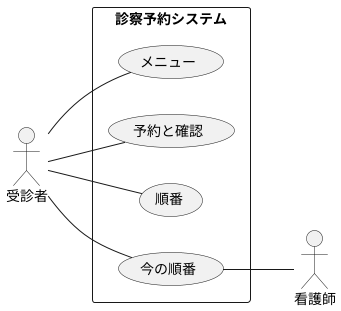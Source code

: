 @startuml ユースケース図
    left to right direction
    actor 受診者
    actor 看護師

    rectangle 診察予約システム {
        usecase メニュー
        usecase 予約と確認
        usecase 順番
        usecase 今の順番
    }

    受診者 -- メニュー
    受診者 -- 予約と確認
    受診者 -- 順番
    受診者 -- 今の順番
    今の順番 -- 看護師
